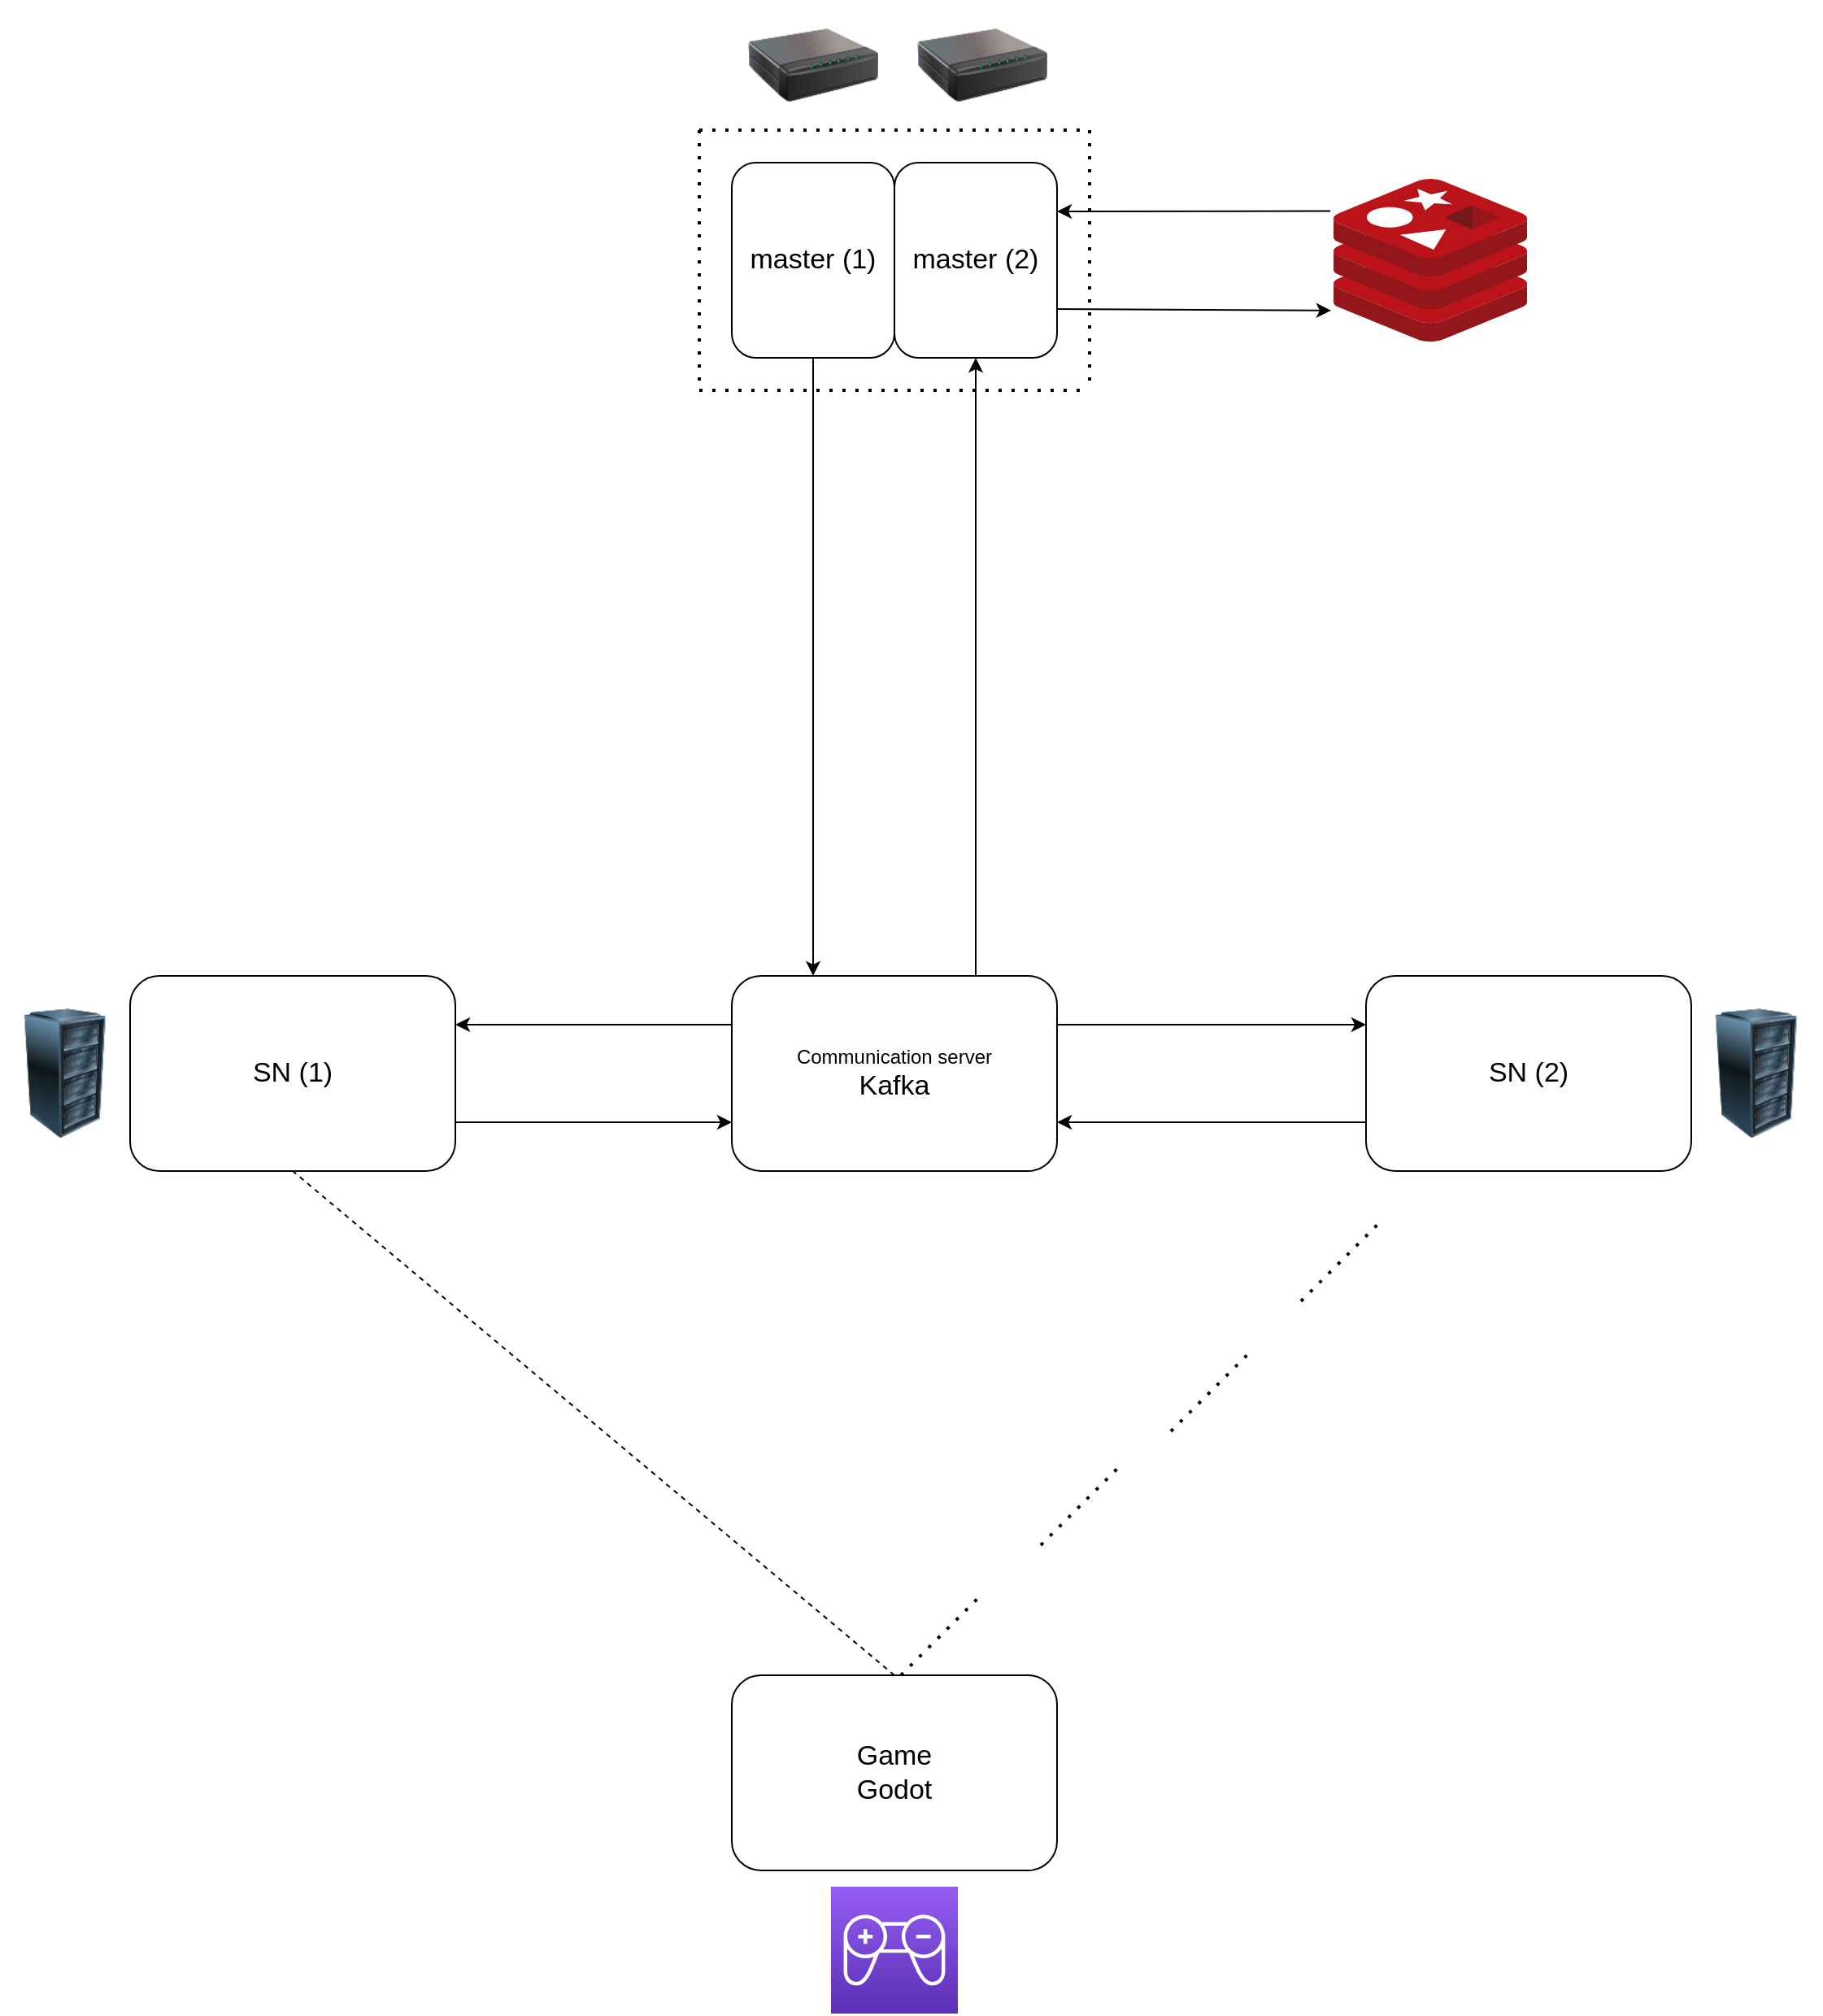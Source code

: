 <mxfile>
    <diagram id="EYfYIhbMcfs3fcxKXPL2" name="Page-1">
        <mxGraphModel dx="2783" dy="2551" grid="1" gridSize="10" guides="1" tooltips="1" connect="1" arrows="1" fold="1" page="1" pageScale="1" pageWidth="827" pageHeight="1169" math="0" shadow="0">
            <root>
                <mxCell id="0"/>
                <mxCell id="1" parent="0"/>
                <mxCell id="11" style="edgeStyle=none;html=1;exitX=0.75;exitY=0;exitDx=0;exitDy=0;entryX=0.5;entryY=1;entryDx=0;entryDy=0;fontSize=17;" edge="1" parent="1" source="2" target="20">
                    <mxGeometry relative="1" as="geometry">
                        <mxPoint x="460" y="-250" as="targetPoint"/>
                    </mxGeometry>
                </mxCell>
                <mxCell id="12" style="edgeStyle=none;html=1;exitX=0;exitY=0.25;exitDx=0;exitDy=0;entryX=1;entryY=0.25;entryDx=0;entryDy=0;fontSize=17;" edge="1" parent="1" source="2" target="3">
                    <mxGeometry relative="1" as="geometry"/>
                </mxCell>
                <mxCell id="14" style="edgeStyle=none;html=1;exitX=1;exitY=0.25;exitDx=0;exitDy=0;entryX=0;entryY=0.25;entryDx=0;entryDy=0;fontSize=17;" edge="1" parent="1" source="2" target="4">
                    <mxGeometry relative="1" as="geometry"/>
                </mxCell>
                <mxCell id="2" value="Communication server&lt;br&gt;&lt;font style=&quot;font-size: 17px;&quot;&gt;Kafka&lt;/font&gt;" style="rounded=1;whiteSpace=wrap;html=1;" vertex="1" parent="1">
                    <mxGeometry x="300" y="130" width="200" height="120" as="geometry"/>
                </mxCell>
                <mxCell id="13" style="edgeStyle=none;html=1;exitX=1;exitY=0.75;exitDx=0;exitDy=0;entryX=0;entryY=0.75;entryDx=0;entryDy=0;fontSize=17;" edge="1" parent="1" source="3" target="2">
                    <mxGeometry relative="1" as="geometry"/>
                </mxCell>
                <mxCell id="3" value="&lt;span style=&quot;font-size: 17px;&quot;&gt;SN (1)&lt;/span&gt;" style="rounded=1;whiteSpace=wrap;html=1;" vertex="1" parent="1">
                    <mxGeometry x="-70" y="130" width="200" height="120" as="geometry"/>
                </mxCell>
                <mxCell id="15" style="edgeStyle=none;html=1;exitX=0;exitY=0.75;exitDx=0;exitDy=0;entryX=1;entryY=0.75;entryDx=0;entryDy=0;fontSize=17;" edge="1" parent="1" source="4" target="2">
                    <mxGeometry relative="1" as="geometry"/>
                </mxCell>
                <mxCell id="4" value="&lt;span style=&quot;font-size: 17px;&quot;&gt;SN (2)&lt;/span&gt;" style="rounded=1;whiteSpace=wrap;html=1;" vertex="1" parent="1">
                    <mxGeometry x="690" y="130" width="200" height="120" as="geometry"/>
                </mxCell>
                <mxCell id="10" style="edgeStyle=none;html=1;exitX=0.5;exitY=1;exitDx=0;exitDy=0;entryX=0.25;entryY=0;entryDx=0;entryDy=0;fontSize=17;" edge="1" parent="1" source="18" target="2">
                    <mxGeometry relative="1" as="geometry">
                        <mxPoint x="380" y="-250" as="sourcePoint"/>
                    </mxGeometry>
                </mxCell>
                <mxCell id="16" style="edgeStyle=none;html=1;entryX=1;entryY=0.25;entryDx=0;entryDy=0;fontSize=17;exitX=-0.016;exitY=0.198;exitDx=0;exitDy=0;exitPerimeter=0;" edge="1" parent="1" source="7" target="20">
                    <mxGeometry relative="1" as="geometry">
                        <mxPoint x="730" y="-460" as="sourcePoint"/>
                    </mxGeometry>
                </mxCell>
                <mxCell id="17" style="edgeStyle=none;html=1;exitX=1;exitY=0.75;exitDx=0;exitDy=0;entryX=-0.013;entryY=0.809;entryDx=0;entryDy=0;entryPerimeter=0;fontSize=17;" edge="1" parent="1" target="7">
                    <mxGeometry relative="1" as="geometry">
                        <mxPoint x="500.0" y="-280" as="sourcePoint"/>
                    </mxGeometry>
                </mxCell>
                <mxCell id="7" value="" style="sketch=0;aspect=fixed;html=1;points=[];align=center;image;fontSize=12;image=img/lib/mscae/Cache_Redis_Product.svg;" vertex="1" parent="1">
                    <mxGeometry x="670" y="-360" width="119.05" height="100" as="geometry"/>
                </mxCell>
                <mxCell id="8" value="&lt;span style=&quot;font-size: 17px;&quot;&gt;Game&lt;br&gt;Godot&lt;br&gt;&lt;/span&gt;" style="rounded=1;whiteSpace=wrap;html=1;" vertex="1" parent="1">
                    <mxGeometry x="300" y="560" width="200" height="120" as="geometry"/>
                </mxCell>
                <mxCell id="18" value="&lt;span style=&quot;font-size: 17px;&quot;&gt;master (1)&lt;/span&gt;" style="rounded=1;whiteSpace=wrap;html=1;" vertex="1" parent="1">
                    <mxGeometry x="300" y="-370" width="100" height="120" as="geometry"/>
                </mxCell>
                <mxCell id="20" value="&lt;span style=&quot;font-size: 17px;&quot;&gt;master (2)&lt;/span&gt;" style="rounded=1;whiteSpace=wrap;html=1;" vertex="1" parent="1">
                    <mxGeometry x="400" y="-370" width="100" height="120" as="geometry"/>
                </mxCell>
                <mxCell id="21" value="" style="endArrow=none;dashed=1;html=1;dashPattern=1 3;strokeWidth=2;fontSize=17;" edge="1" parent="1">
                    <mxGeometry width="50" height="50" relative="1" as="geometry">
                        <mxPoint x="280" y="-390" as="sourcePoint"/>
                        <mxPoint x="280" y="-230" as="targetPoint"/>
                    </mxGeometry>
                </mxCell>
                <mxCell id="22" value="" style="endArrow=none;dashed=1;html=1;dashPattern=1 3;strokeWidth=2;fontSize=17;" edge="1" parent="1">
                    <mxGeometry width="50" height="50" relative="1" as="geometry">
                        <mxPoint x="280" y="-230" as="sourcePoint"/>
                        <mxPoint x="520" y="-230" as="targetPoint"/>
                    </mxGeometry>
                </mxCell>
                <mxCell id="23" value="" style="endArrow=none;dashed=1;html=1;dashPattern=1 3;strokeWidth=2;fontSize=17;" edge="1" parent="1">
                    <mxGeometry width="50" height="50" relative="1" as="geometry">
                        <mxPoint x="280" y="-390" as="sourcePoint"/>
                        <mxPoint x="520.0" y="-390" as="targetPoint"/>
                        <Array as="points">
                            <mxPoint x="400" y="-390"/>
                        </Array>
                    </mxGeometry>
                </mxCell>
                <mxCell id="24" value="" style="endArrow=none;dashed=1;html=1;dashPattern=1 3;strokeWidth=2;fontSize=17;" edge="1" parent="1">
                    <mxGeometry width="50" height="50" relative="1" as="geometry">
                        <mxPoint x="520" y="-390" as="sourcePoint"/>
                        <mxPoint x="520" y="-230" as="targetPoint"/>
                        <Array as="points">
                            <mxPoint x="520" y="-300"/>
                        </Array>
                    </mxGeometry>
                </mxCell>
                <mxCell id="25" value="" style="endArrow=none;dashed=1;html=1;fontSize=17;exitX=0.5;exitY=0;exitDx=0;exitDy=0;entryX=0.5;entryY=1;entryDx=0;entryDy=0;" edge="1" parent="1" source="8" target="3">
                    <mxGeometry width="50" height="50" relative="1" as="geometry">
                        <mxPoint x="300" y="420" as="sourcePoint"/>
                        <mxPoint x="350" y="370" as="targetPoint"/>
                    </mxGeometry>
                </mxCell>
                <mxCell id="26" value="" style="endArrow=none;dashed=1;html=1;dashPattern=1 3;strokeWidth=2;fontSize=17;" edge="1" parent="1">
                    <mxGeometry width="50" height="50" relative="1" as="geometry">
                        <mxPoint x="404" y="560" as="sourcePoint"/>
                        <mxPoint x="454" y="510" as="targetPoint"/>
                    </mxGeometry>
                </mxCell>
                <mxCell id="27" value="" style="endArrow=none;dashed=1;html=1;dashPattern=1 3;strokeWidth=2;fontSize=17;" edge="1" parent="1">
                    <mxGeometry width="50" height="50" relative="1" as="geometry">
                        <mxPoint x="490" y="480" as="sourcePoint"/>
                        <mxPoint x="540" y="430" as="targetPoint"/>
                    </mxGeometry>
                </mxCell>
                <mxCell id="28" value="" style="endArrow=none;dashed=1;html=1;dashPattern=1 3;strokeWidth=2;fontSize=17;" edge="1" parent="1">
                    <mxGeometry width="50" height="50" relative="1" as="geometry">
                        <mxPoint x="570.0" y="410" as="sourcePoint"/>
                        <mxPoint x="620.0" y="360" as="targetPoint"/>
                    </mxGeometry>
                </mxCell>
                <mxCell id="29" value="" style="endArrow=none;dashed=1;html=1;dashPattern=1 3;strokeWidth=2;fontSize=17;" edge="1" parent="1">
                    <mxGeometry width="50" height="50" relative="1" as="geometry">
                        <mxPoint x="650.0" y="330" as="sourcePoint"/>
                        <mxPoint x="700.0" y="280" as="targetPoint"/>
                    </mxGeometry>
                </mxCell>
                <mxCell id="30" value="" style="image;html=1;image=img/lib/clip_art/computers/Server_Rack_128x128.png;fontSize=17;" vertex="1" parent="1">
                    <mxGeometry x="-150" y="150" width="80" height="80" as="geometry"/>
                </mxCell>
                <mxCell id="31" value="" style="image;html=1;image=img/lib/clip_art/computers/Server_Rack_128x128.png;fontSize=17;" vertex="1" parent="1">
                    <mxGeometry x="890" y="150" width="80" height="80" as="geometry"/>
                </mxCell>
                <mxCell id="32" value="" style="sketch=0;points=[[0,0,0],[0.25,0,0],[0.5,0,0],[0.75,0,0],[1,0,0],[0,1,0],[0.25,1,0],[0.5,1,0],[0.75,1,0],[1,1,0],[0,0.25,0],[0,0.5,0],[0,0.75,0],[1,0.25,0],[1,0.5,0],[1,0.75,0]];outlineConnect=0;fontColor=#232F3E;gradientColor=#945DF2;gradientDirection=north;fillColor=#5A30B5;strokeColor=#ffffff;dashed=0;verticalLabelPosition=bottom;verticalAlign=top;align=center;html=1;fontSize=12;fontStyle=0;aspect=fixed;shape=mxgraph.aws4.resourceIcon;resIcon=mxgraph.aws4.game_tech2;" vertex="1" parent="1">
                    <mxGeometry x="361" y="690" width="78" height="78" as="geometry"/>
                </mxCell>
                <mxCell id="33" value="" style="image;html=1;image=img/lib/clip_art/networking/Print_Server_128x128.png;fontSize=17;" vertex="1" parent="1">
                    <mxGeometry x="414" y="-470" width="80" height="80" as="geometry"/>
                </mxCell>
                <mxCell id="34" value="" style="image;html=1;image=img/lib/clip_art/networking/Print_Server_128x128.png;fontSize=17;" vertex="1" parent="1">
                    <mxGeometry x="310" y="-470" width="80" height="80" as="geometry"/>
                </mxCell>
            </root>
        </mxGraphModel>
    </diagram>
</mxfile>